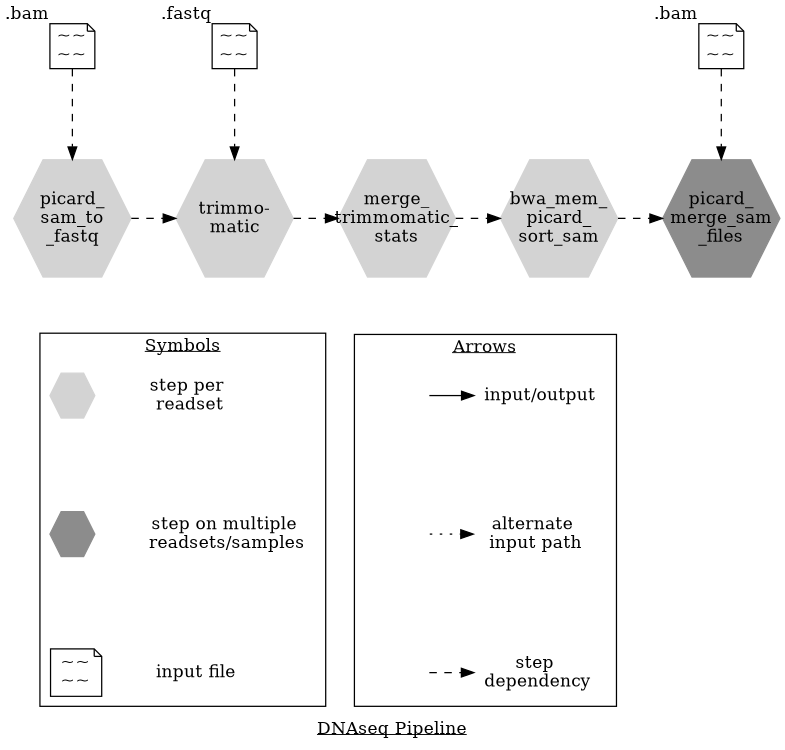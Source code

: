 digraph G {
	node [shape=hexagon]
	edge [style=dashed]
	rankdir=TB size="8,5"
	edge [minlen=2]
	node [fixedsize=true height=1.3 width=1.3]
	A [label="picard_
sam_to
_fastq" color=lightgrey style=filled]
	B [label="trimmo-
matic" color=lightgrey style=filled]
	C [label="merge_
trimmomatic_
stats" color=lightgrey style=filled]
	D [label="bwa_mem_
picard_
sort_sam" color=lightgrey style=filled]
	E [label="picard_
merge_sam
_files" color=grey55 style=filled]
	node [fixedsize=true height=0.5 width=0.5]
	F [label="~~
~~" shape=note xlabel=".bam"]
	G [label="~~
~~" shape=note xlabel=".fastq"]
	H [label="~~
~~" shape=note xlabel=".bam"]
	F -> A
	G -> B
	H -> E
	A -> B
	B -> C
	C -> D
	D -> E
	node [fixedsize=false]
label = <<u>DNAseq Pipeline</u>>;
{rank = same; A; B; C; D; E;}; {rank = same; F;G;H;};
subgraph cluster_1 {
label = <<u>Symbols</u>>;
edge[style=invis];
a0[shape = plaintext, label = "step per
 readset"];   a1[shape = plaintext, label = "step on multiple 
readsets/samples"];  a2[shape = plaintext, label = "input file"];
b0 -> b1 -> b2;
b0[shape = hexagon,style=filled,color = lightgrey,label=""];  b1[shape = hexagon,style=filled, color = gray55,label=""];   b2[shape = note,label="~~
~~"];
b0->a0[style = invis];	 b1->a1[style = invis];   b2->a2[style = invis];
{rank = same;a0;b0};        {rank = same;a1;b1};        {rank = same;a2;b2};     }
subgraph cluster_2{
label = <<u>Arrows</u>>;
edge[style = invis];
a3[shape = plaintext, label = "input/output"]; 		a4[shape = plaintext, label = "alternate
 input path"]; 		a5[shape = plaintext, label = "step 
dependency"];
b3 ->b4 ->b5;
b3[style = invis];        b4[style = invis];        b5[style = invis];
b3->a3[style = solid]; 		b4->a4[style = dotted];		b5->a5[style = dashed];
{rank = same;a3;b3};        {rank = same;a4;b4};        {rank = same;a5;b5};}
edge[style=invis];   A->b0;  C->b3;  
}
